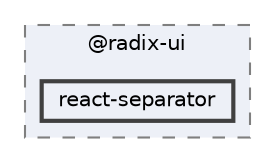 digraph "C:/Users/arisc/OneDrive/Documents/GitHub/FINAL/EcoEats-Project/node_modules/@radix-ui/react-separator"
{
 // LATEX_PDF_SIZE
  bgcolor="transparent";
  edge [fontname=Helvetica,fontsize=10,labelfontname=Helvetica,labelfontsize=10];
  node [fontname=Helvetica,fontsize=10,shape=box,height=0.2,width=0.4];
  compound=true
  subgraph clusterdir_ab62ad447ec992f2fe79c76b760e4d1f {
    graph [ bgcolor="#edf0f7", pencolor="grey50", label="@radix-ui", fontname=Helvetica,fontsize=10 style="filled,dashed", URL="dir_ab62ad447ec992f2fe79c76b760e4d1f.html",tooltip=""]
  dir_0fecee98a0f0653436745b65e5343f0f [label="react-separator", fillcolor="#edf0f7", color="grey25", style="filled,bold", URL="dir_0fecee98a0f0653436745b65e5343f0f.html",tooltip=""];
  }
}
